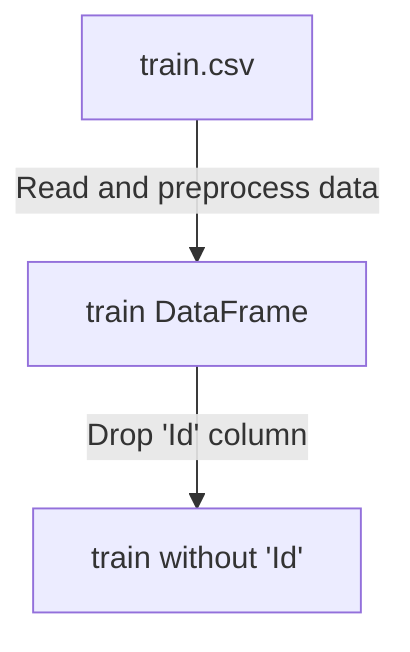 flowchart TD
    A["train.csv"] --> |"Read and preprocess data"| B["train DataFrame"]
    B --> |"Drop 'Id' column"| C["train without 'Id'"]